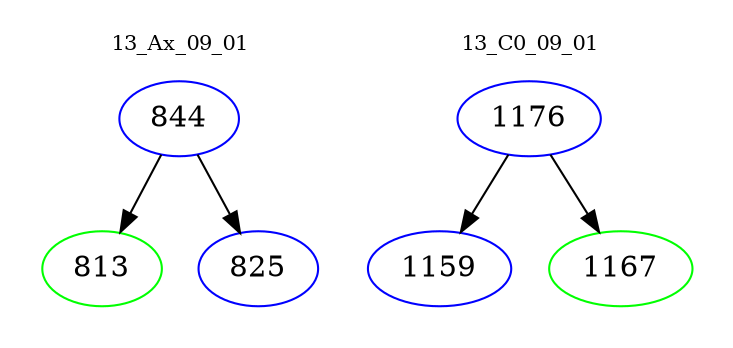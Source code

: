 digraph{
subgraph cluster_0 {
color = white
label = "13_Ax_09_01";
fontsize=10;
T0_844 [label="844", color="blue"]
T0_844 -> T0_813 [color="black"]
T0_813 [label="813", color="green"]
T0_844 -> T0_825 [color="black"]
T0_825 [label="825", color="blue"]
}
subgraph cluster_1 {
color = white
label = "13_C0_09_01";
fontsize=10;
T1_1176 [label="1176", color="blue"]
T1_1176 -> T1_1159 [color="black"]
T1_1159 [label="1159", color="blue"]
T1_1176 -> T1_1167 [color="black"]
T1_1167 [label="1167", color="green"]
}
}
